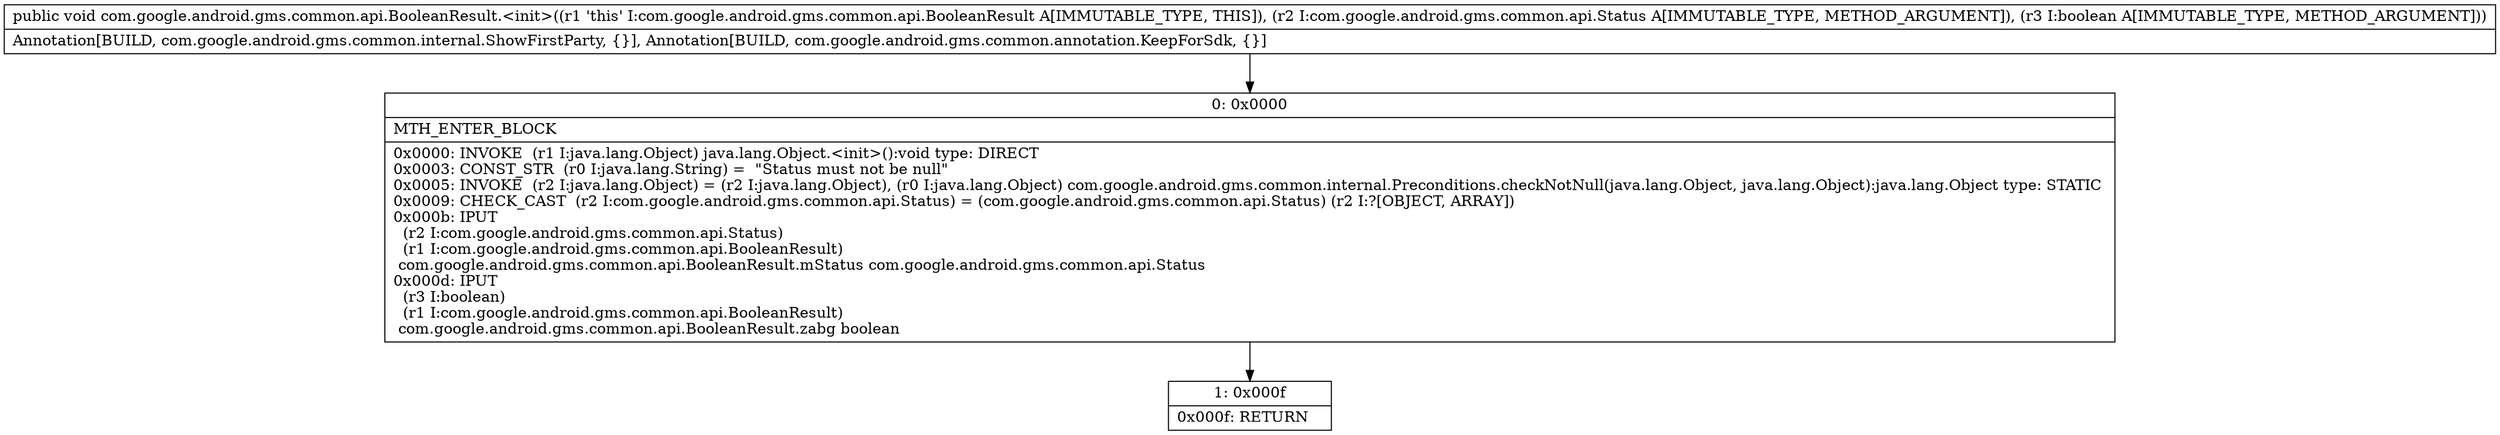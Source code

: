 digraph "CFG forcom.google.android.gms.common.api.BooleanResult.\<init\>(Lcom\/google\/android\/gms\/common\/api\/Status;Z)V" {
Node_0 [shape=record,label="{0\:\ 0x0000|MTH_ENTER_BLOCK\l|0x0000: INVOKE  (r1 I:java.lang.Object) java.lang.Object.\<init\>():void type: DIRECT \l0x0003: CONST_STR  (r0 I:java.lang.String) =  \"Status must not be null\" \l0x0005: INVOKE  (r2 I:java.lang.Object) = (r2 I:java.lang.Object), (r0 I:java.lang.Object) com.google.android.gms.common.internal.Preconditions.checkNotNull(java.lang.Object, java.lang.Object):java.lang.Object type: STATIC \l0x0009: CHECK_CAST  (r2 I:com.google.android.gms.common.api.Status) = (com.google.android.gms.common.api.Status) (r2 I:?[OBJECT, ARRAY]) \l0x000b: IPUT  \l  (r2 I:com.google.android.gms.common.api.Status)\l  (r1 I:com.google.android.gms.common.api.BooleanResult)\l com.google.android.gms.common.api.BooleanResult.mStatus com.google.android.gms.common.api.Status \l0x000d: IPUT  \l  (r3 I:boolean)\l  (r1 I:com.google.android.gms.common.api.BooleanResult)\l com.google.android.gms.common.api.BooleanResult.zabg boolean \l}"];
Node_1 [shape=record,label="{1\:\ 0x000f|0x000f: RETURN   \l}"];
MethodNode[shape=record,label="{public void com.google.android.gms.common.api.BooleanResult.\<init\>((r1 'this' I:com.google.android.gms.common.api.BooleanResult A[IMMUTABLE_TYPE, THIS]), (r2 I:com.google.android.gms.common.api.Status A[IMMUTABLE_TYPE, METHOD_ARGUMENT]), (r3 I:boolean A[IMMUTABLE_TYPE, METHOD_ARGUMENT]))  | Annotation[BUILD, com.google.android.gms.common.internal.ShowFirstParty, \{\}], Annotation[BUILD, com.google.android.gms.common.annotation.KeepForSdk, \{\}]\l}"];
MethodNode -> Node_0;
Node_0 -> Node_1;
}

